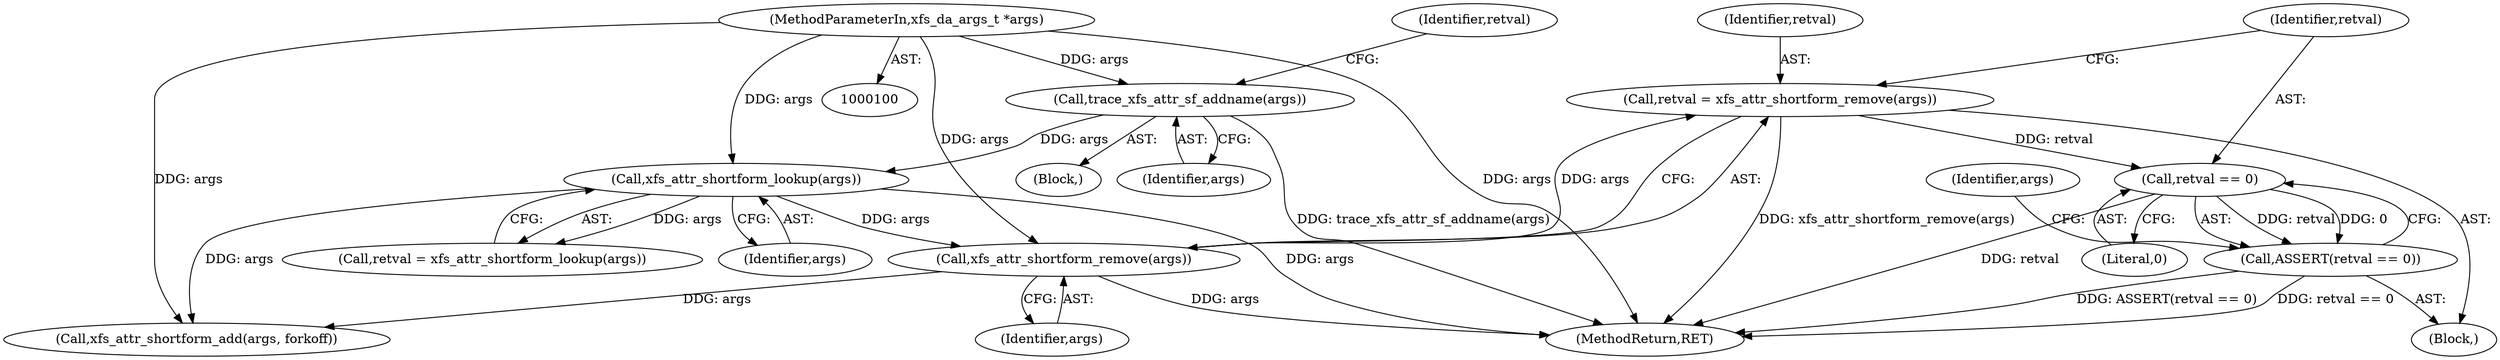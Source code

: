 digraph "1_linux_7b38460dc8e4eafba06c78f8e37099d3b34d473c@API" {
"1000141" [label="(Call,retval = xfs_attr_shortform_remove(args))"];
"1000143" [label="(Call,xfs_attr_shortform_remove(args))"];
"1000110" [label="(Call,xfs_attr_shortform_lookup(args))"];
"1000106" [label="(Call,trace_xfs_attr_sf_addname(args))"];
"1000101" [label="(MethodParameterIn,xfs_da_args_t *args)"];
"1000146" [label="(Call,retval == 0)"];
"1000145" [label="(Call,ASSERT(retval == 0))"];
"1000108" [label="(Call,retval = xfs_attr_shortform_lookup(args))"];
"1000142" [label="(Identifier,retval)"];
"1000109" [label="(Identifier,retval)"];
"1000111" [label="(Identifier,args)"];
"1000102" [label="(Block,)"];
"1000106" [label="(Call,trace_xfs_attr_sf_addname(args))"];
"1000101" [label="(MethodParameterIn,xfs_da_args_t *args)"];
"1000145" [label="(Call,ASSERT(retval == 0))"];
"1000197" [label="(MethodReturn,RET)"];
"1000110" [label="(Call,xfs_attr_shortform_lookup(args))"];
"1000144" [label="(Identifier,args)"];
"1000141" [label="(Call,retval = xfs_attr_shortform_remove(args))"];
"1000147" [label="(Identifier,retval)"];
"1000192" [label="(Call,xfs_attr_shortform_add(args, forkoff))"];
"1000107" [label="(Identifier,args)"];
"1000148" [label="(Literal,0)"];
"1000143" [label="(Call,xfs_attr_shortform_remove(args))"];
"1000146" [label="(Call,retval == 0)"];
"1000132" [label="(Block,)"];
"1000153" [label="(Identifier,args)"];
"1000141" -> "1000132"  [label="AST: "];
"1000141" -> "1000143"  [label="CFG: "];
"1000142" -> "1000141"  [label="AST: "];
"1000143" -> "1000141"  [label="AST: "];
"1000147" -> "1000141"  [label="CFG: "];
"1000141" -> "1000197"  [label="DDG: xfs_attr_shortform_remove(args)"];
"1000143" -> "1000141"  [label="DDG: args"];
"1000141" -> "1000146"  [label="DDG: retval"];
"1000143" -> "1000144"  [label="CFG: "];
"1000144" -> "1000143"  [label="AST: "];
"1000143" -> "1000197"  [label="DDG: args"];
"1000110" -> "1000143"  [label="DDG: args"];
"1000101" -> "1000143"  [label="DDG: args"];
"1000143" -> "1000192"  [label="DDG: args"];
"1000110" -> "1000108"  [label="AST: "];
"1000110" -> "1000111"  [label="CFG: "];
"1000111" -> "1000110"  [label="AST: "];
"1000108" -> "1000110"  [label="CFG: "];
"1000110" -> "1000197"  [label="DDG: args"];
"1000110" -> "1000108"  [label="DDG: args"];
"1000106" -> "1000110"  [label="DDG: args"];
"1000101" -> "1000110"  [label="DDG: args"];
"1000110" -> "1000192"  [label="DDG: args"];
"1000106" -> "1000102"  [label="AST: "];
"1000106" -> "1000107"  [label="CFG: "];
"1000107" -> "1000106"  [label="AST: "];
"1000109" -> "1000106"  [label="CFG: "];
"1000106" -> "1000197"  [label="DDG: trace_xfs_attr_sf_addname(args)"];
"1000101" -> "1000106"  [label="DDG: args"];
"1000101" -> "1000100"  [label="AST: "];
"1000101" -> "1000197"  [label="DDG: args"];
"1000101" -> "1000192"  [label="DDG: args"];
"1000146" -> "1000145"  [label="AST: "];
"1000146" -> "1000148"  [label="CFG: "];
"1000147" -> "1000146"  [label="AST: "];
"1000148" -> "1000146"  [label="AST: "];
"1000145" -> "1000146"  [label="CFG: "];
"1000146" -> "1000197"  [label="DDG: retval"];
"1000146" -> "1000145"  [label="DDG: retval"];
"1000146" -> "1000145"  [label="DDG: 0"];
"1000145" -> "1000132"  [label="AST: "];
"1000153" -> "1000145"  [label="CFG: "];
"1000145" -> "1000197"  [label="DDG: ASSERT(retval == 0)"];
"1000145" -> "1000197"  [label="DDG: retval == 0"];
}
